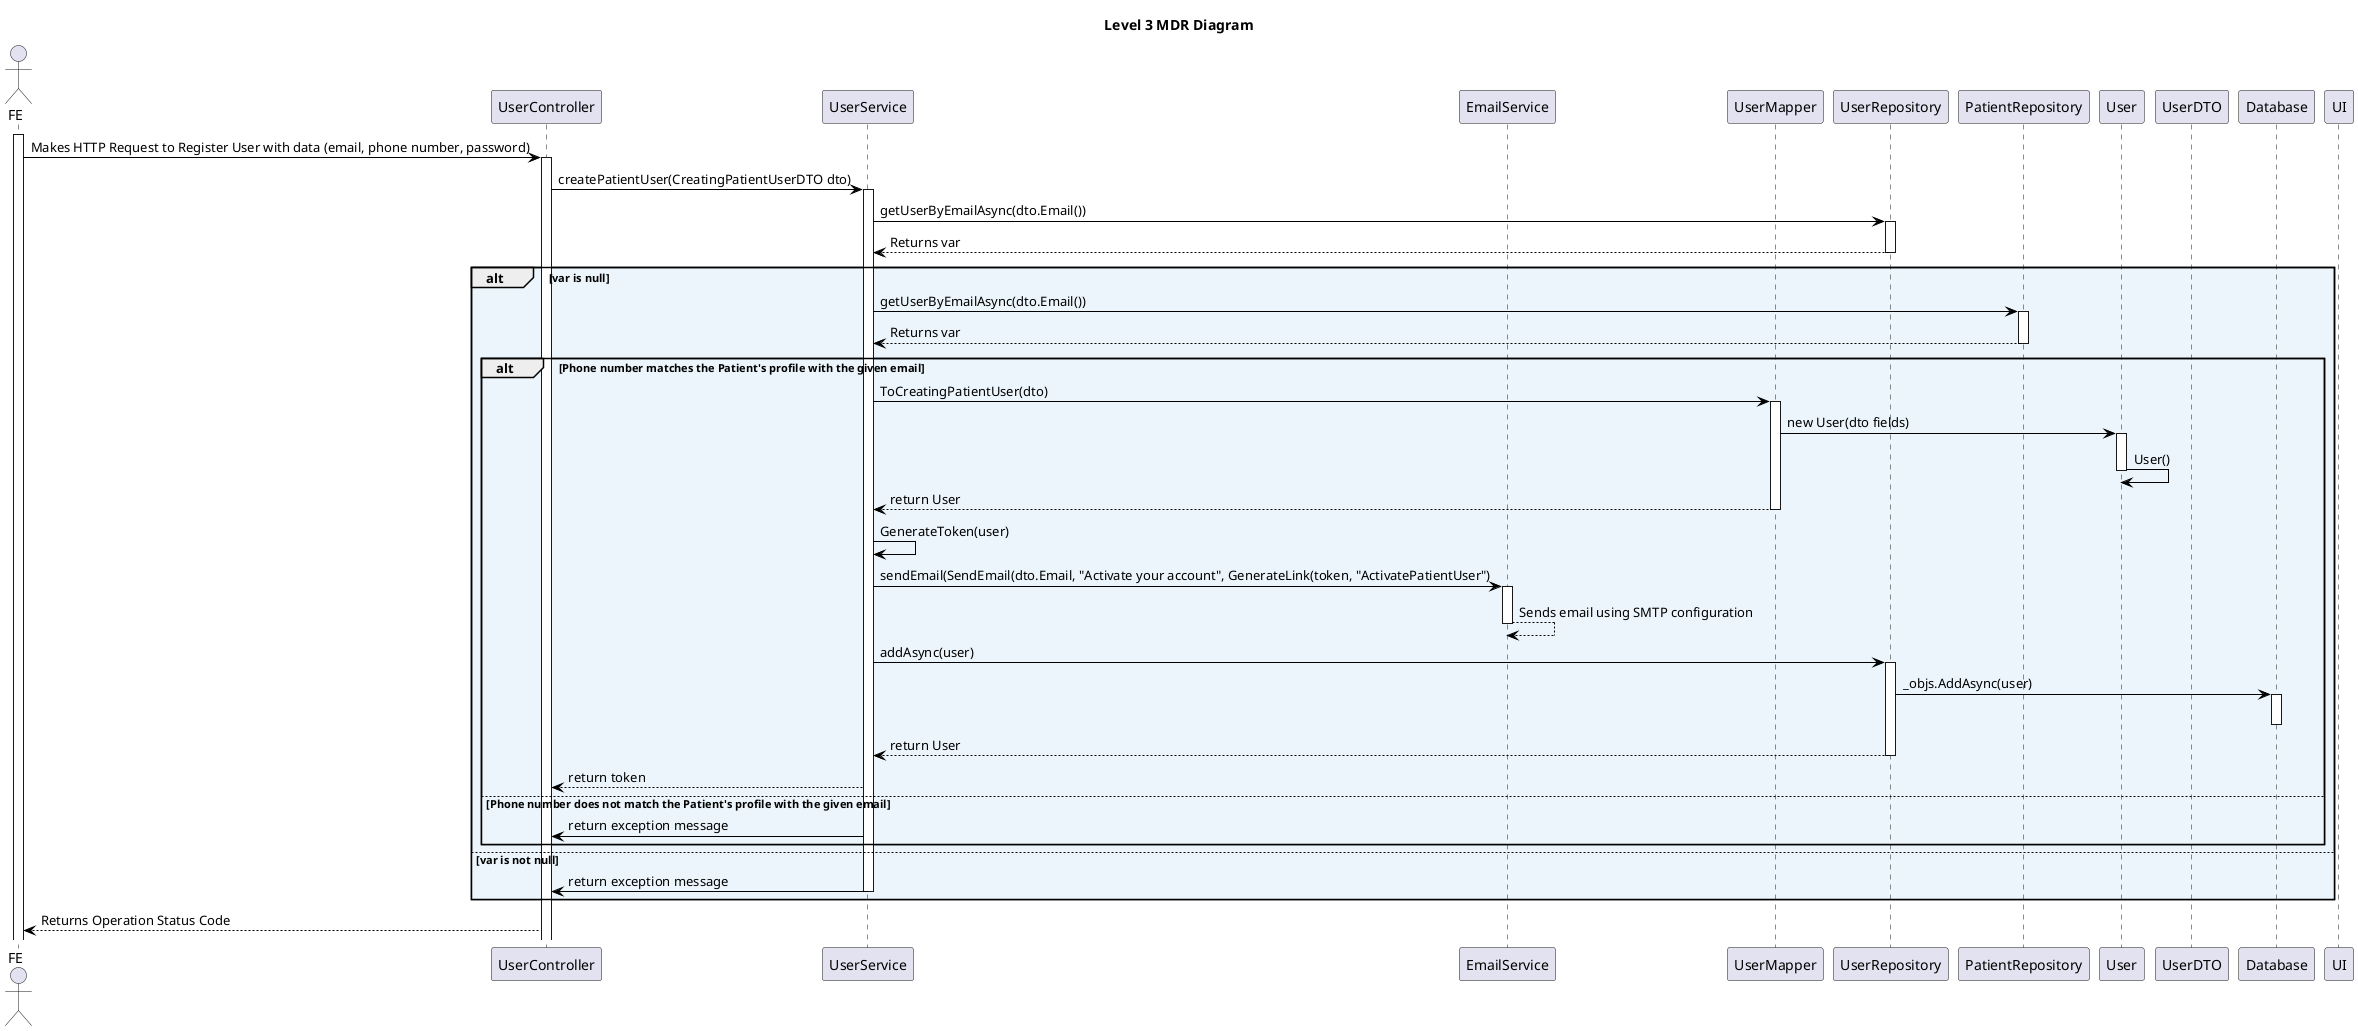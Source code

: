 @startuml level_3_MDR

title Level 3 MDR Diagram

hide empty members
'skinparam Linetype ortho

skinparam class {
    BackgroundColor<<valueObject>> #D6EAF8
    BackgroundColor<<root>> #FDEBD0
    BackgroundColor<<service>> #D1F2EB
    BackgroundColor #FEF9E7
    ArrowColor Black
}

skinparam package {
    BackgroundColor #EBF5FB
}

actor FE as FE
participant "UserController" as C
participant "UserService" as S
participant "EmailService" as ES
participant "UserMapper" as M
participant "UserRepository" as R
participant "PatientRepository" as PR
participant "User" as U
participant "UserDTO" as DTO
participant "Database" as DB

activate FE
FE -> C: Makes HTTP Request to Register User with data (email, phone number, password)
activate C
C -> S: createPatientUser(CreatingPatientUserDTO dto)
activate S
S -> R: getUserByEmailAsync(dto.Email())
activate R
R --> S: Returns var
deactivate R
alt var is null
    S -> PR: getUserByEmailAsync(dto.Email())
    activate PR
    PR --> S: Returns var
    deactivate PR
    alt Phone number matches the Patient's profile with the given email
        S -> M: ToCreatingPatientUser(dto)
        activate M
        M -> U: new User(dto fields)
        activate U
        U -> U: User()
        deactivate U
        M --> S: return User
        deactivate M
        S -> S: GenerateToken(user)
        S -> ES: sendEmail(SendEmail(dto.Email, "Activate your account", GenerateLink(token, "ActivatePatientUser")
        activate ES
        ES --> ES: Sends email using SMTP configuration
        deactivate ES
        S -> R: addAsync(user)
        activate R
        R -> DB: _objs.AddAsync(user)
        activate DB
        deactivate DB
        R --> S: return User
        deactivate R
        S --> C: return token
    else Phone number does not match the Patient's profile with the given email
        S -> C: return exception message
    end
else var is not null
    S -> C: return exception message
    deactivate S
end
C --> FE: Returns Operation Status Code
deactivate UI

@enduml